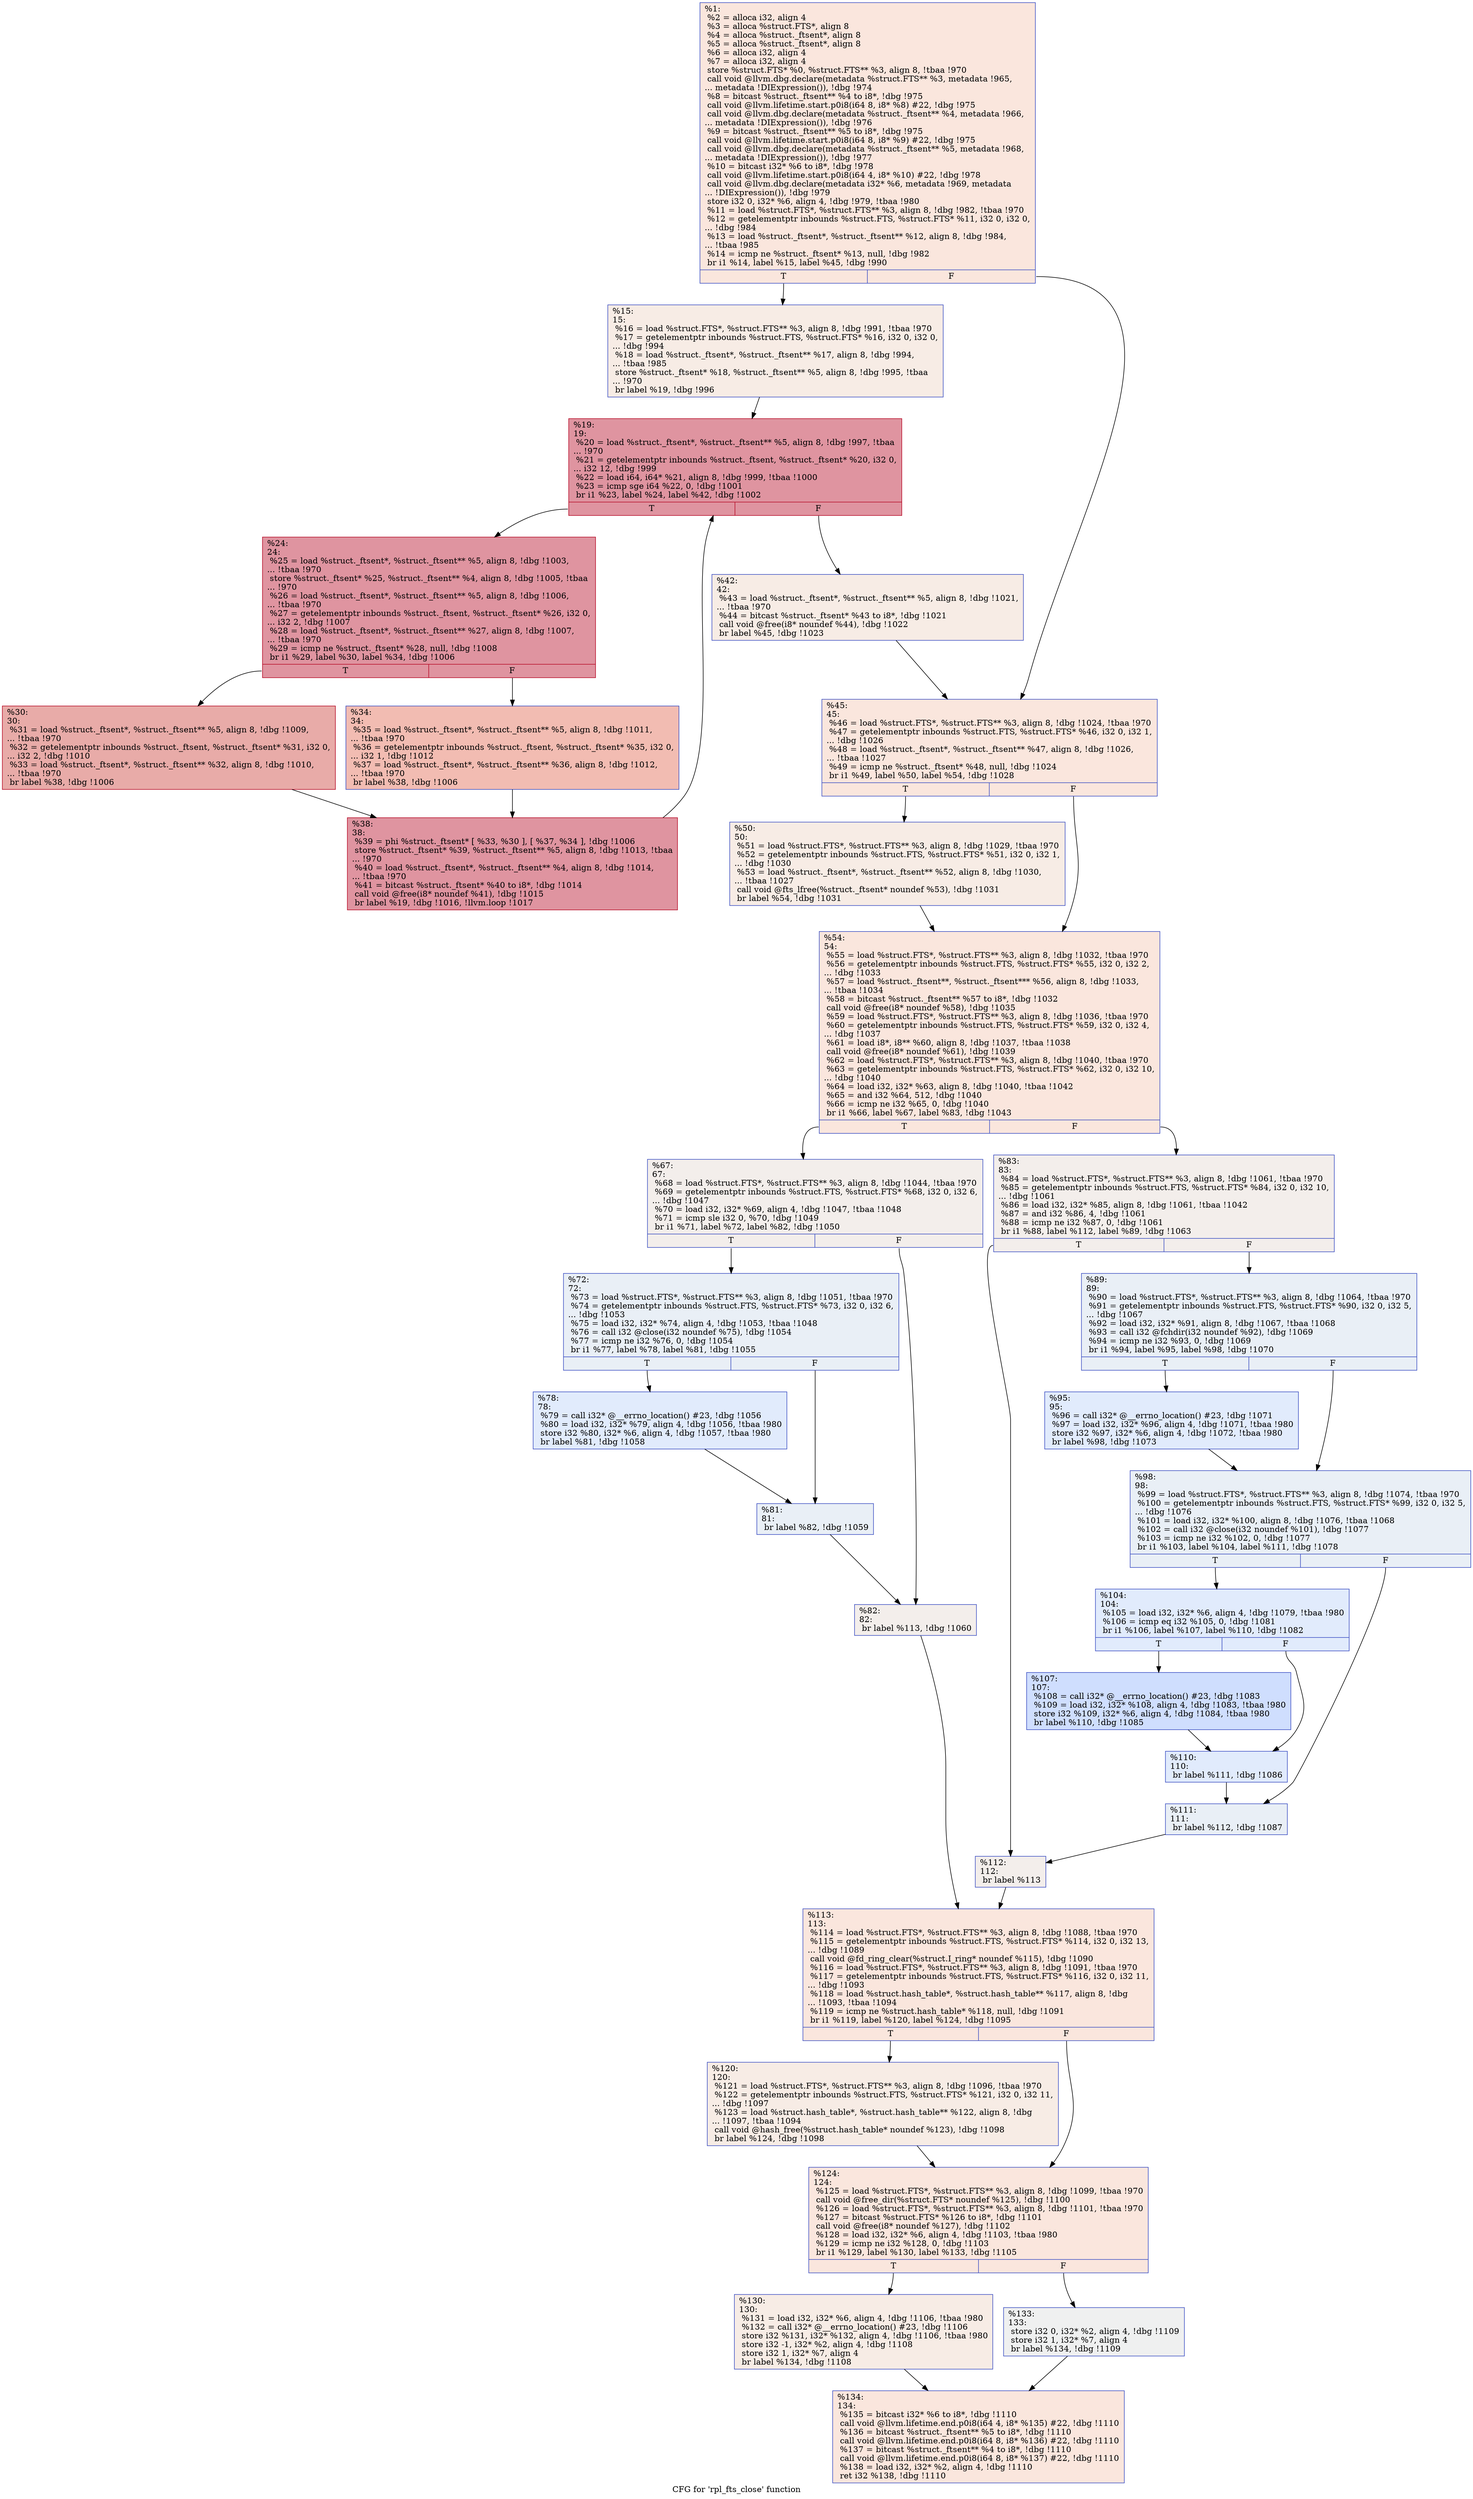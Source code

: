 digraph "CFG for 'rpl_fts_close' function" {
	label="CFG for 'rpl_fts_close' function";

	Node0x2185450 [shape=record,color="#3d50c3ff", style=filled, fillcolor="#f3c7b170",label="{%1:\l  %2 = alloca i32, align 4\l  %3 = alloca %struct.FTS*, align 8\l  %4 = alloca %struct._ftsent*, align 8\l  %5 = alloca %struct._ftsent*, align 8\l  %6 = alloca i32, align 4\l  %7 = alloca i32, align 4\l  store %struct.FTS* %0, %struct.FTS** %3, align 8, !tbaa !970\l  call void @llvm.dbg.declare(metadata %struct.FTS** %3, metadata !965,\l... metadata !DIExpression()), !dbg !974\l  %8 = bitcast %struct._ftsent** %4 to i8*, !dbg !975\l  call void @llvm.lifetime.start.p0i8(i64 8, i8* %8) #22, !dbg !975\l  call void @llvm.dbg.declare(metadata %struct._ftsent** %4, metadata !966,\l... metadata !DIExpression()), !dbg !976\l  %9 = bitcast %struct._ftsent** %5 to i8*, !dbg !975\l  call void @llvm.lifetime.start.p0i8(i64 8, i8* %9) #22, !dbg !975\l  call void @llvm.dbg.declare(metadata %struct._ftsent** %5, metadata !968,\l... metadata !DIExpression()), !dbg !977\l  %10 = bitcast i32* %6 to i8*, !dbg !978\l  call void @llvm.lifetime.start.p0i8(i64 4, i8* %10) #22, !dbg !978\l  call void @llvm.dbg.declare(metadata i32* %6, metadata !969, metadata\l... !DIExpression()), !dbg !979\l  store i32 0, i32* %6, align 4, !dbg !979, !tbaa !980\l  %11 = load %struct.FTS*, %struct.FTS** %3, align 8, !dbg !982, !tbaa !970\l  %12 = getelementptr inbounds %struct.FTS, %struct.FTS* %11, i32 0, i32 0,\l... !dbg !984\l  %13 = load %struct._ftsent*, %struct._ftsent** %12, align 8, !dbg !984,\l... !tbaa !985\l  %14 = icmp ne %struct._ftsent* %13, null, !dbg !982\l  br i1 %14, label %15, label %45, !dbg !990\l|{<s0>T|<s1>F}}"];
	Node0x2185450:s0 -> Node0x21872c0;
	Node0x2185450:s1 -> Node0x21874f0;
	Node0x21872c0 [shape=record,color="#3d50c3ff", style=filled, fillcolor="#ecd3c570",label="{%15:\l15:                                               \l  %16 = load %struct.FTS*, %struct.FTS** %3, align 8, !dbg !991, !tbaa !970\l  %17 = getelementptr inbounds %struct.FTS, %struct.FTS* %16, i32 0, i32 0,\l... !dbg !994\l  %18 = load %struct._ftsent*, %struct._ftsent** %17, align 8, !dbg !994,\l... !tbaa !985\l  store %struct._ftsent* %18, %struct._ftsent** %5, align 8, !dbg !995, !tbaa\l... !970\l  br label %19, !dbg !996\l}"];
	Node0x21872c0 -> Node0x2187310;
	Node0x2187310 [shape=record,color="#b70d28ff", style=filled, fillcolor="#b70d2870",label="{%19:\l19:                                               \l  %20 = load %struct._ftsent*, %struct._ftsent** %5, align 8, !dbg !997, !tbaa\l... !970\l  %21 = getelementptr inbounds %struct._ftsent, %struct._ftsent* %20, i32 0,\l... i32 12, !dbg !999\l  %22 = load i64, i64* %21, align 8, !dbg !999, !tbaa !1000\l  %23 = icmp sge i64 %22, 0, !dbg !1001\l  br i1 %23, label %24, label %42, !dbg !1002\l|{<s0>T|<s1>F}}"];
	Node0x2187310:s0 -> Node0x2187360;
	Node0x2187310:s1 -> Node0x21874a0;
	Node0x2187360 [shape=record,color="#b70d28ff", style=filled, fillcolor="#b70d2870",label="{%24:\l24:                                               \l  %25 = load %struct._ftsent*, %struct._ftsent** %5, align 8, !dbg !1003,\l... !tbaa !970\l  store %struct._ftsent* %25, %struct._ftsent** %4, align 8, !dbg !1005, !tbaa\l... !970\l  %26 = load %struct._ftsent*, %struct._ftsent** %5, align 8, !dbg !1006,\l... !tbaa !970\l  %27 = getelementptr inbounds %struct._ftsent, %struct._ftsent* %26, i32 0,\l... i32 2, !dbg !1007\l  %28 = load %struct._ftsent*, %struct._ftsent** %27, align 8, !dbg !1007,\l... !tbaa !970\l  %29 = icmp ne %struct._ftsent* %28, null, !dbg !1008\l  br i1 %29, label %30, label %34, !dbg !1006\l|{<s0>T|<s1>F}}"];
	Node0x2187360:s0 -> Node0x21873b0;
	Node0x2187360:s1 -> Node0x2187400;
	Node0x21873b0 [shape=record,color="#b70d28ff", style=filled, fillcolor="#cc403a70",label="{%30:\l30:                                               \l  %31 = load %struct._ftsent*, %struct._ftsent** %5, align 8, !dbg !1009,\l... !tbaa !970\l  %32 = getelementptr inbounds %struct._ftsent, %struct._ftsent* %31, i32 0,\l... i32 2, !dbg !1010\l  %33 = load %struct._ftsent*, %struct._ftsent** %32, align 8, !dbg !1010,\l... !tbaa !970\l  br label %38, !dbg !1006\l}"];
	Node0x21873b0 -> Node0x2187450;
	Node0x2187400 [shape=record,color="#3d50c3ff", style=filled, fillcolor="#e1675170",label="{%34:\l34:                                               \l  %35 = load %struct._ftsent*, %struct._ftsent** %5, align 8, !dbg !1011,\l... !tbaa !970\l  %36 = getelementptr inbounds %struct._ftsent, %struct._ftsent* %35, i32 0,\l... i32 1, !dbg !1012\l  %37 = load %struct._ftsent*, %struct._ftsent** %36, align 8, !dbg !1012,\l... !tbaa !970\l  br label %38, !dbg !1006\l}"];
	Node0x2187400 -> Node0x2187450;
	Node0x2187450 [shape=record,color="#b70d28ff", style=filled, fillcolor="#b70d2870",label="{%38:\l38:                                               \l  %39 = phi %struct._ftsent* [ %33, %30 ], [ %37, %34 ], !dbg !1006\l  store %struct._ftsent* %39, %struct._ftsent** %5, align 8, !dbg !1013, !tbaa\l... !970\l  %40 = load %struct._ftsent*, %struct._ftsent** %4, align 8, !dbg !1014,\l... !tbaa !970\l  %41 = bitcast %struct._ftsent* %40 to i8*, !dbg !1014\l  call void @free(i8* noundef %41), !dbg !1015\l  br label %19, !dbg !1016, !llvm.loop !1017\l}"];
	Node0x2187450 -> Node0x2187310;
	Node0x21874a0 [shape=record,color="#3d50c3ff", style=filled, fillcolor="#ecd3c570",label="{%42:\l42:                                               \l  %43 = load %struct._ftsent*, %struct._ftsent** %5, align 8, !dbg !1021,\l... !tbaa !970\l  %44 = bitcast %struct._ftsent* %43 to i8*, !dbg !1021\l  call void @free(i8* noundef %44), !dbg !1022\l  br label %45, !dbg !1023\l}"];
	Node0x21874a0 -> Node0x21874f0;
	Node0x21874f0 [shape=record,color="#3d50c3ff", style=filled, fillcolor="#f3c7b170",label="{%45:\l45:                                               \l  %46 = load %struct.FTS*, %struct.FTS** %3, align 8, !dbg !1024, !tbaa !970\l  %47 = getelementptr inbounds %struct.FTS, %struct.FTS* %46, i32 0, i32 1,\l... !dbg !1026\l  %48 = load %struct._ftsent*, %struct._ftsent** %47, align 8, !dbg !1026,\l... !tbaa !1027\l  %49 = icmp ne %struct._ftsent* %48, null, !dbg !1024\l  br i1 %49, label %50, label %54, !dbg !1028\l|{<s0>T|<s1>F}}"];
	Node0x21874f0:s0 -> Node0x2187540;
	Node0x21874f0:s1 -> Node0x2187590;
	Node0x2187540 [shape=record,color="#3d50c3ff", style=filled, fillcolor="#ecd3c570",label="{%50:\l50:                                               \l  %51 = load %struct.FTS*, %struct.FTS** %3, align 8, !dbg !1029, !tbaa !970\l  %52 = getelementptr inbounds %struct.FTS, %struct.FTS* %51, i32 0, i32 1,\l... !dbg !1030\l  %53 = load %struct._ftsent*, %struct._ftsent** %52, align 8, !dbg !1030,\l... !tbaa !1027\l  call void @fts_lfree(%struct._ftsent* noundef %53), !dbg !1031\l  br label %54, !dbg !1031\l}"];
	Node0x2187540 -> Node0x2187590;
	Node0x2187590 [shape=record,color="#3d50c3ff", style=filled, fillcolor="#f3c7b170",label="{%54:\l54:                                               \l  %55 = load %struct.FTS*, %struct.FTS** %3, align 8, !dbg !1032, !tbaa !970\l  %56 = getelementptr inbounds %struct.FTS, %struct.FTS* %55, i32 0, i32 2,\l... !dbg !1033\l  %57 = load %struct._ftsent**, %struct._ftsent*** %56, align 8, !dbg !1033,\l... !tbaa !1034\l  %58 = bitcast %struct._ftsent** %57 to i8*, !dbg !1032\l  call void @free(i8* noundef %58), !dbg !1035\l  %59 = load %struct.FTS*, %struct.FTS** %3, align 8, !dbg !1036, !tbaa !970\l  %60 = getelementptr inbounds %struct.FTS, %struct.FTS* %59, i32 0, i32 4,\l... !dbg !1037\l  %61 = load i8*, i8** %60, align 8, !dbg !1037, !tbaa !1038\l  call void @free(i8* noundef %61), !dbg !1039\l  %62 = load %struct.FTS*, %struct.FTS** %3, align 8, !dbg !1040, !tbaa !970\l  %63 = getelementptr inbounds %struct.FTS, %struct.FTS* %62, i32 0, i32 10,\l... !dbg !1040\l  %64 = load i32, i32* %63, align 8, !dbg !1040, !tbaa !1042\l  %65 = and i32 %64, 512, !dbg !1040\l  %66 = icmp ne i32 %65, 0, !dbg !1040\l  br i1 %66, label %67, label %83, !dbg !1043\l|{<s0>T|<s1>F}}"];
	Node0x2187590:s0 -> Node0x21875e0;
	Node0x2187590:s1 -> Node0x2187770;
	Node0x21875e0 [shape=record,color="#3d50c3ff", style=filled, fillcolor="#e5d8d170",label="{%67:\l67:                                               \l  %68 = load %struct.FTS*, %struct.FTS** %3, align 8, !dbg !1044, !tbaa !970\l  %69 = getelementptr inbounds %struct.FTS, %struct.FTS* %68, i32 0, i32 6,\l... !dbg !1047\l  %70 = load i32, i32* %69, align 4, !dbg !1047, !tbaa !1048\l  %71 = icmp sle i32 0, %70, !dbg !1049\l  br i1 %71, label %72, label %82, !dbg !1050\l|{<s0>T|<s1>F}}"];
	Node0x21875e0:s0 -> Node0x2187630;
	Node0x21875e0:s1 -> Node0x2187720;
	Node0x2187630 [shape=record,color="#3d50c3ff", style=filled, fillcolor="#cedaeb70",label="{%72:\l72:                                               \l  %73 = load %struct.FTS*, %struct.FTS** %3, align 8, !dbg !1051, !tbaa !970\l  %74 = getelementptr inbounds %struct.FTS, %struct.FTS* %73, i32 0, i32 6,\l... !dbg !1053\l  %75 = load i32, i32* %74, align 4, !dbg !1053, !tbaa !1048\l  %76 = call i32 @close(i32 noundef %75), !dbg !1054\l  %77 = icmp ne i32 %76, 0, !dbg !1054\l  br i1 %77, label %78, label %81, !dbg !1055\l|{<s0>T|<s1>F}}"];
	Node0x2187630:s0 -> Node0x2187680;
	Node0x2187630:s1 -> Node0x21876d0;
	Node0x2187680 [shape=record,color="#3d50c3ff", style=filled, fillcolor="#bbd1f870",label="{%78:\l78:                                               \l  %79 = call i32* @__errno_location() #23, !dbg !1056\l  %80 = load i32, i32* %79, align 4, !dbg !1056, !tbaa !980\l  store i32 %80, i32* %6, align 4, !dbg !1057, !tbaa !980\l  br label %81, !dbg !1058\l}"];
	Node0x2187680 -> Node0x21876d0;
	Node0x21876d0 [shape=record,color="#3d50c3ff", style=filled, fillcolor="#cedaeb70",label="{%81:\l81:                                               \l  br label %82, !dbg !1059\l}"];
	Node0x21876d0 -> Node0x2187720;
	Node0x2187720 [shape=record,color="#3d50c3ff", style=filled, fillcolor="#e5d8d170",label="{%82:\l82:                                               \l  br label %113, !dbg !1060\l}"];
	Node0x2187720 -> Node0x2187a40;
	Node0x2187770 [shape=record,color="#3d50c3ff", style=filled, fillcolor="#e5d8d170",label="{%83:\l83:                                               \l  %84 = load %struct.FTS*, %struct.FTS** %3, align 8, !dbg !1061, !tbaa !970\l  %85 = getelementptr inbounds %struct.FTS, %struct.FTS* %84, i32 0, i32 10,\l... !dbg !1061\l  %86 = load i32, i32* %85, align 8, !dbg !1061, !tbaa !1042\l  %87 = and i32 %86, 4, !dbg !1061\l  %88 = icmp ne i32 %87, 0, !dbg !1061\l  br i1 %88, label %112, label %89, !dbg !1063\l|{<s0>T|<s1>F}}"];
	Node0x2187770:s0 -> Node0x21879f0;
	Node0x2187770:s1 -> Node0x21877c0;
	Node0x21877c0 [shape=record,color="#3d50c3ff", style=filled, fillcolor="#cedaeb70",label="{%89:\l89:                                               \l  %90 = load %struct.FTS*, %struct.FTS** %3, align 8, !dbg !1064, !tbaa !970\l  %91 = getelementptr inbounds %struct.FTS, %struct.FTS* %90, i32 0, i32 5,\l... !dbg !1067\l  %92 = load i32, i32* %91, align 8, !dbg !1067, !tbaa !1068\l  %93 = call i32 @fchdir(i32 noundef %92), !dbg !1069\l  %94 = icmp ne i32 %93, 0, !dbg !1069\l  br i1 %94, label %95, label %98, !dbg !1070\l|{<s0>T|<s1>F}}"];
	Node0x21877c0:s0 -> Node0x2187810;
	Node0x21877c0:s1 -> Node0x2187860;
	Node0x2187810 [shape=record,color="#3d50c3ff", style=filled, fillcolor="#bbd1f870",label="{%95:\l95:                                               \l  %96 = call i32* @__errno_location() #23, !dbg !1071\l  %97 = load i32, i32* %96, align 4, !dbg !1071, !tbaa !980\l  store i32 %97, i32* %6, align 4, !dbg !1072, !tbaa !980\l  br label %98, !dbg !1073\l}"];
	Node0x2187810 -> Node0x2187860;
	Node0x2187860 [shape=record,color="#3d50c3ff", style=filled, fillcolor="#cedaeb70",label="{%98:\l98:                                               \l  %99 = load %struct.FTS*, %struct.FTS** %3, align 8, !dbg !1074, !tbaa !970\l  %100 = getelementptr inbounds %struct.FTS, %struct.FTS* %99, i32 0, i32 5,\l... !dbg !1076\l  %101 = load i32, i32* %100, align 8, !dbg !1076, !tbaa !1068\l  %102 = call i32 @close(i32 noundef %101), !dbg !1077\l  %103 = icmp ne i32 %102, 0, !dbg !1077\l  br i1 %103, label %104, label %111, !dbg !1078\l|{<s0>T|<s1>F}}"];
	Node0x2187860:s0 -> Node0x21878b0;
	Node0x2187860:s1 -> Node0x21879a0;
	Node0x21878b0 [shape=record,color="#3d50c3ff", style=filled, fillcolor="#bbd1f870",label="{%104:\l104:                                              \l  %105 = load i32, i32* %6, align 4, !dbg !1079, !tbaa !980\l  %106 = icmp eq i32 %105, 0, !dbg !1081\l  br i1 %106, label %107, label %110, !dbg !1082\l|{<s0>T|<s1>F}}"];
	Node0x21878b0:s0 -> Node0x2187900;
	Node0x21878b0:s1 -> Node0x2187950;
	Node0x2187900 [shape=record,color="#3d50c3ff", style=filled, fillcolor="#93b5fe70",label="{%107:\l107:                                              \l  %108 = call i32* @__errno_location() #23, !dbg !1083\l  %109 = load i32, i32* %108, align 4, !dbg !1083, !tbaa !980\l  store i32 %109, i32* %6, align 4, !dbg !1084, !tbaa !980\l  br label %110, !dbg !1085\l}"];
	Node0x2187900 -> Node0x2187950;
	Node0x2187950 [shape=record,color="#3d50c3ff", style=filled, fillcolor="#bbd1f870",label="{%110:\l110:                                              \l  br label %111, !dbg !1086\l}"];
	Node0x2187950 -> Node0x21879a0;
	Node0x21879a0 [shape=record,color="#3d50c3ff", style=filled, fillcolor="#cedaeb70",label="{%111:\l111:                                              \l  br label %112, !dbg !1087\l}"];
	Node0x21879a0 -> Node0x21879f0;
	Node0x21879f0 [shape=record,color="#3d50c3ff", style=filled, fillcolor="#e5d8d170",label="{%112:\l112:                                              \l  br label %113\l}"];
	Node0x21879f0 -> Node0x2187a40;
	Node0x2187a40 [shape=record,color="#3d50c3ff", style=filled, fillcolor="#f3c7b170",label="{%113:\l113:                                              \l  %114 = load %struct.FTS*, %struct.FTS** %3, align 8, !dbg !1088, !tbaa !970\l  %115 = getelementptr inbounds %struct.FTS, %struct.FTS* %114, i32 0, i32 13,\l... !dbg !1089\l  call void @fd_ring_clear(%struct.I_ring* noundef %115), !dbg !1090\l  %116 = load %struct.FTS*, %struct.FTS** %3, align 8, !dbg !1091, !tbaa !970\l  %117 = getelementptr inbounds %struct.FTS, %struct.FTS* %116, i32 0, i32 11,\l... !dbg !1093\l  %118 = load %struct.hash_table*, %struct.hash_table** %117, align 8, !dbg\l... !1093, !tbaa !1094\l  %119 = icmp ne %struct.hash_table* %118, null, !dbg !1091\l  br i1 %119, label %120, label %124, !dbg !1095\l|{<s0>T|<s1>F}}"];
	Node0x2187a40:s0 -> Node0x2187a90;
	Node0x2187a40:s1 -> Node0x2187ae0;
	Node0x2187a90 [shape=record,color="#3d50c3ff", style=filled, fillcolor="#ecd3c570",label="{%120:\l120:                                              \l  %121 = load %struct.FTS*, %struct.FTS** %3, align 8, !dbg !1096, !tbaa !970\l  %122 = getelementptr inbounds %struct.FTS, %struct.FTS* %121, i32 0, i32 11,\l... !dbg !1097\l  %123 = load %struct.hash_table*, %struct.hash_table** %122, align 8, !dbg\l... !1097, !tbaa !1094\l  call void @hash_free(%struct.hash_table* noundef %123), !dbg !1098\l  br label %124, !dbg !1098\l}"];
	Node0x2187a90 -> Node0x2187ae0;
	Node0x2187ae0 [shape=record,color="#3d50c3ff", style=filled, fillcolor="#f3c7b170",label="{%124:\l124:                                              \l  %125 = load %struct.FTS*, %struct.FTS** %3, align 8, !dbg !1099, !tbaa !970\l  call void @free_dir(%struct.FTS* noundef %125), !dbg !1100\l  %126 = load %struct.FTS*, %struct.FTS** %3, align 8, !dbg !1101, !tbaa !970\l  %127 = bitcast %struct.FTS* %126 to i8*, !dbg !1101\l  call void @free(i8* noundef %127), !dbg !1102\l  %128 = load i32, i32* %6, align 4, !dbg !1103, !tbaa !980\l  %129 = icmp ne i32 %128, 0, !dbg !1103\l  br i1 %129, label %130, label %133, !dbg !1105\l|{<s0>T|<s1>F}}"];
	Node0x2187ae0:s0 -> Node0x2187b30;
	Node0x2187ae0:s1 -> Node0x2187b80;
	Node0x2187b30 [shape=record,color="#3d50c3ff", style=filled, fillcolor="#ecd3c570",label="{%130:\l130:                                              \l  %131 = load i32, i32* %6, align 4, !dbg !1106, !tbaa !980\l  %132 = call i32* @__errno_location() #23, !dbg !1106\l  store i32 %131, i32* %132, align 4, !dbg !1106, !tbaa !980\l  store i32 -1, i32* %2, align 4, !dbg !1108\l  store i32 1, i32* %7, align 4\l  br label %134, !dbg !1108\l}"];
	Node0x2187b30 -> Node0x2187bd0;
	Node0x2187b80 [shape=record,color="#3d50c3ff", style=filled, fillcolor="#dbdcde70",label="{%133:\l133:                                              \l  store i32 0, i32* %2, align 4, !dbg !1109\l  store i32 1, i32* %7, align 4\l  br label %134, !dbg !1109\l}"];
	Node0x2187b80 -> Node0x2187bd0;
	Node0x2187bd0 [shape=record,color="#3d50c3ff", style=filled, fillcolor="#f3c7b170",label="{%134:\l134:                                              \l  %135 = bitcast i32* %6 to i8*, !dbg !1110\l  call void @llvm.lifetime.end.p0i8(i64 4, i8* %135) #22, !dbg !1110\l  %136 = bitcast %struct._ftsent** %5 to i8*, !dbg !1110\l  call void @llvm.lifetime.end.p0i8(i64 8, i8* %136) #22, !dbg !1110\l  %137 = bitcast %struct._ftsent** %4 to i8*, !dbg !1110\l  call void @llvm.lifetime.end.p0i8(i64 8, i8* %137) #22, !dbg !1110\l  %138 = load i32, i32* %2, align 4, !dbg !1110\l  ret i32 %138, !dbg !1110\l}"];
}
